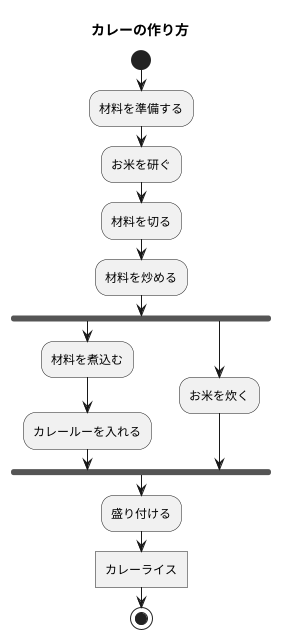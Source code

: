 @startuml 7章練習
title カレーの作り方
start
:材料を準備する;
:お米を研ぐ;
:材料を切る;
:材料を炒める;
fork
:材料を煮込む;
:カレールーを入れる;
fork again
:お米を炊く;
end fork
:盛り付ける;
:カレーライス]
stop

@enduml